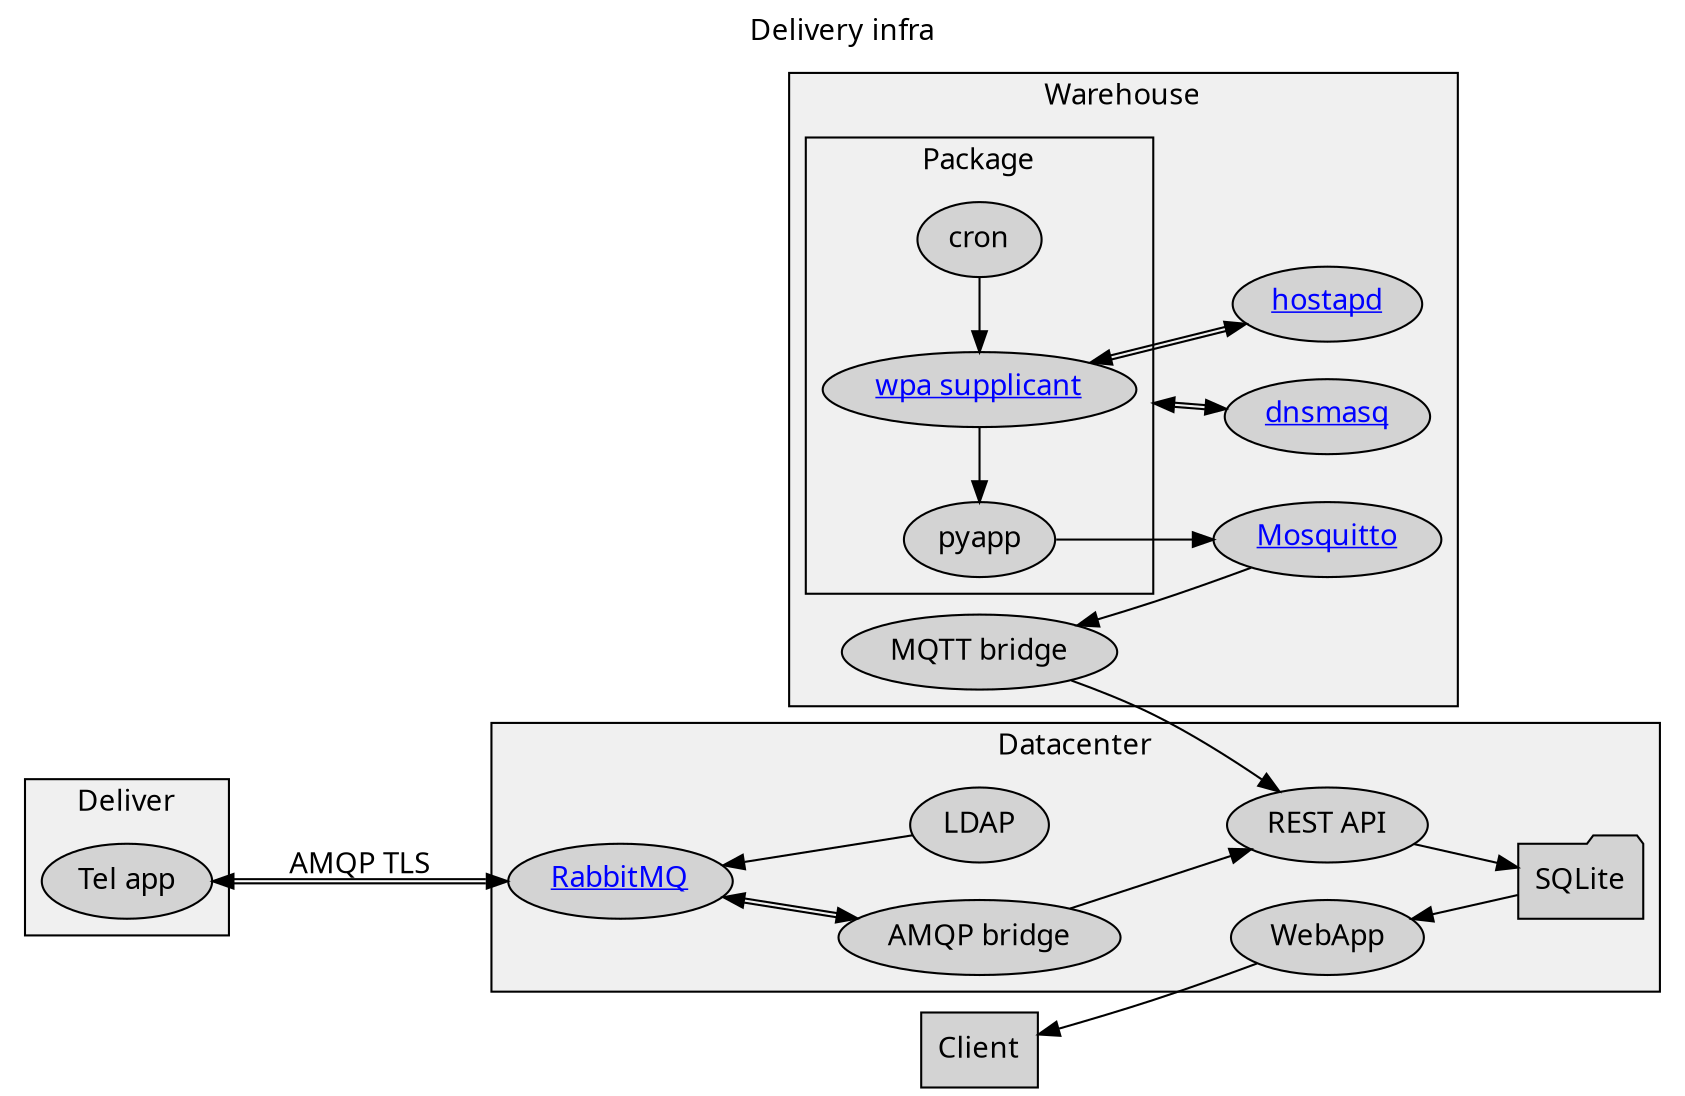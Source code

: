 // Louis Poidevin - 2023

digraph "Delivery infra" {
label="Delivery infra"
tooltip=" "
labelloc=t
rankdir=LR
compound=true
fontname="'Roboto', sans-serif"
graph[style=filled fillcolor=grey94]
node [style=filled fontname="'Roboto', sans-serif" tooltip=" "]
edge [fontname="'Roboto', sans-serif" tooltip=" "]

subgraph cluster_datacenter {
label="Datacenter"
rabbit [
  target="_top"
  URL="https://www.rabbitmq.com/"
  label=<<font color='blue'><u>RabbitMQ</u></font>>
]
beaver [label="AMQP bridge"]
feather [label="SQLite" shape=folder]
octopus [label="REST API"]
fox [label="WebApp"]

ldap [label="LDAP"]
}

subgraph cluster_warehouse {
label="Warehouse"
mosquitto [
  target="_top"
  URL="https://www.mosquitto.org/"
  label=<<font color='blue'><u>Mosquitto</u></font>>
]
dnsmasq [
  target="_top"
  URL="https://thekelleys.org.uk/dnsmasq/doc.html"
  label=<<font color='blue'><u>dnsmasq</u></font>>
]
hostapd [
  target="_top"
  URL="https://w1.fi/hostapd/"
  label=<<font color='blue'><u>hostapd</u></font>>
]
bridge [label="MQTT bridge"]

subgraph cluster_package {
  label="Package"
  pyapp [label="pyapp"]
  cron [label="cron"]
  wpa_supplicant [
    target="_top"
    URL="https://w1.fi/wpa_supplicant/"
    label=<<font color='blue'><u>wpa supplicant</u></font>>
  ]
}
}

subgraph cluster_deliver {
  label="Deliver"
  telapp [label="Tel app"]
}

client [label="Client" shape=box]

// Package process

cron -> wpa_supplicant [constraint=false]
wpa_supplicant -> hostapd [dir=both color="black:black"]
wpa_supplicant -> dnsmasq [dir=both color="black:black" ltail=cluster_package]
wpa_supplicant -> pyapp [constraint=false]
pyapp -> mosquitto

// Warehouse process

mosquitto -> bridge [constraint=false]
//octopus -> bridge [style=invis]
bridge -> octopus

// Datacenter process

octopus -> feather
fox -> feather [dir=back]
rabbit -> beaver [dir=both color="black:black"]
rabbit -> ldap [dir=back]
beaver -> octopus

// Deliver process

telapp -> rabbit [label="AMQP TLS" minlen=2 dir=both color="black:black"]

// Client process

client -> fox [dir=back]
}
